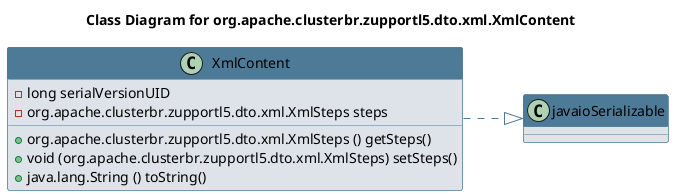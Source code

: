 @startuml 
skinparam class { 
 BackgroundColor #DEE3E9 
 ArrowColor #4D7A97 
 BorderColor #4D7A97 
}
left to right direction 
title Class Diagram for org.apache.clusterbr.zupportl5.dto.xml.XmlContent
skinparam titleBackgroundColor White
skinparam classHeaderBackgroundColor #4D7A97 
skinparam stereotypeCBackgroundColor #F8981D 

class XmlContent {
 - long serialVersionUID
 - org.apache.clusterbr.zupportl5.dto.xml.XmlSteps steps
 + org.apache.clusterbr.zupportl5.dto.xml.XmlSteps () getSteps()
 + void (org.apache.clusterbr.zupportl5.dto.xml.XmlSteps) setSteps()
 + java.lang.String () toString()
}
XmlContent ..|> javaioSerializable
@enduml